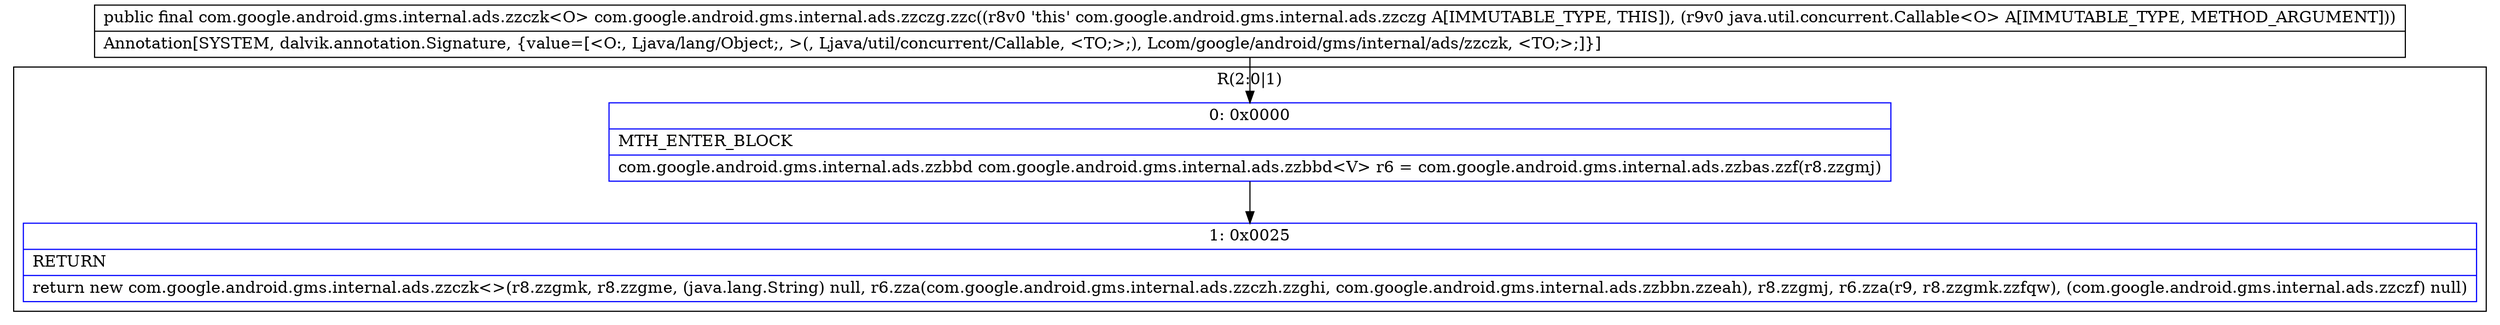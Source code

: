 digraph "CFG forcom.google.android.gms.internal.ads.zzczg.zzc(Ljava\/util\/concurrent\/Callable;)Lcom\/google\/android\/gms\/internal\/ads\/zzczk;" {
subgraph cluster_Region_1549400451 {
label = "R(2:0|1)";
node [shape=record,color=blue];
Node_0 [shape=record,label="{0\:\ 0x0000|MTH_ENTER_BLOCK\l|com.google.android.gms.internal.ads.zzbbd com.google.android.gms.internal.ads.zzbbd\<V\> r6 = com.google.android.gms.internal.ads.zzbas.zzf(r8.zzgmj)\l}"];
Node_1 [shape=record,label="{1\:\ 0x0025|RETURN\l|return new com.google.android.gms.internal.ads.zzczk\<\>(r8.zzgmk, r8.zzgme, (java.lang.String) null, r6.zza(com.google.android.gms.internal.ads.zzczh.zzghi, com.google.android.gms.internal.ads.zzbbn.zzeah), r8.zzgmj, r6.zza(r9, r8.zzgmk.zzfqw), (com.google.android.gms.internal.ads.zzczf) null)\l}"];
}
MethodNode[shape=record,label="{public final com.google.android.gms.internal.ads.zzczk\<O\> com.google.android.gms.internal.ads.zzczg.zzc((r8v0 'this' com.google.android.gms.internal.ads.zzczg A[IMMUTABLE_TYPE, THIS]), (r9v0 java.util.concurrent.Callable\<O\> A[IMMUTABLE_TYPE, METHOD_ARGUMENT]))  | Annotation[SYSTEM, dalvik.annotation.Signature, \{value=[\<O:, Ljava\/lang\/Object;, \>(, Ljava\/util\/concurrent\/Callable, \<TO;\>;), Lcom\/google\/android\/gms\/internal\/ads\/zzczk, \<TO;\>;]\}]\l}"];
MethodNode -> Node_0;
Node_0 -> Node_1;
}


